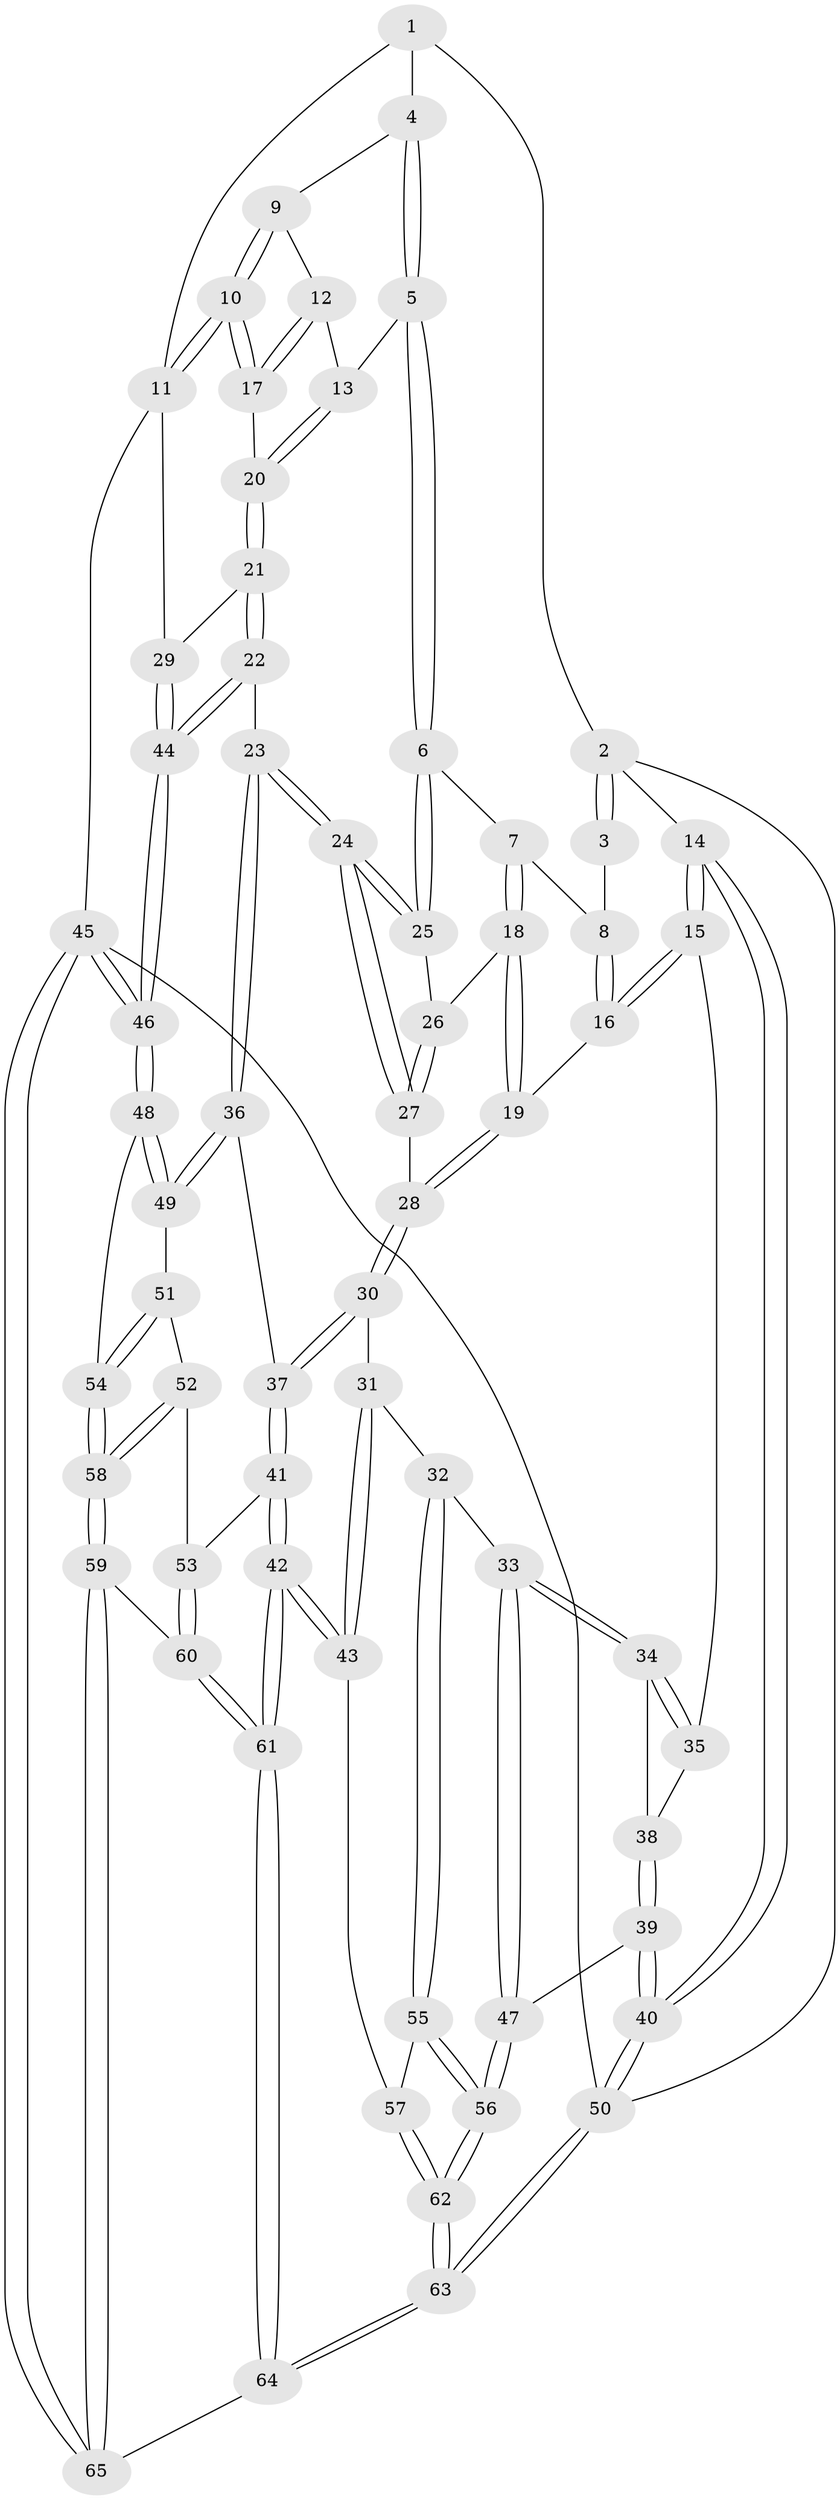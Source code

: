// coarse degree distribution, {3: 0.2631578947368421, 2: 0.3157894736842105, 4: 0.10526315789473684, 8: 0.05263157894736842, 7: 0.05263157894736842, 1: 0.05263157894736842, 6: 0.05263157894736842, 10: 0.05263157894736842, 5: 0.05263157894736842}
// Generated by graph-tools (version 1.1) at 2025/06/03/04/25 22:06:29]
// undirected, 65 vertices, 159 edges
graph export_dot {
graph [start="1"]
  node [color=gray90,style=filled];
  1 [pos="+0.7355070971326575+0"];
  2 [pos="+0+0"];
  3 [pos="+0.41061979019688105+0"];
  4 [pos="+0.7502635872350875+0"];
  5 [pos="+0.6872076670072654+0.1258371098078087"];
  6 [pos="+0.6289956155484691+0.16471688005940008"];
  7 [pos="+0.5344618262410243+0.13561061744410402"];
  8 [pos="+0.40688825670233086+0"];
  9 [pos="+0.8481286268161515+0.055278314312122434"];
  10 [pos="+1+0.1858761117958943"];
  11 [pos="+1+0.22137600490869488"];
  12 [pos="+0.827915788697076+0.1716834067303471"];
  13 [pos="+0.7666452667879156+0.19711061161339574"];
  14 [pos="+0+0.2010728786920286"];
  15 [pos="+0.15484765420734067+0.27166378199906926"];
  16 [pos="+0.23695419661519704+0.26910712304269996"];
  17 [pos="+0.9295330147329298+0.19658490998340858"];
  18 [pos="+0.4617427841101342+0.24503448952258447"];
  19 [pos="+0.27856239627666685+0.2960273181917518"];
  20 [pos="+0.788176347201549+0.2558725404499576"];
  21 [pos="+0.7872554523411346+0.2744831991877778"];
  22 [pos="+0.725101614014625+0.4369260867797934"];
  23 [pos="+0.6759511832239166+0.443672881340175"];
  24 [pos="+0.6684067776721859+0.43203341958177555"];
  25 [pos="+0.6245383455357846+0.21641335281605587"];
  26 [pos="+0.5092484795873824+0.27305208795973934"];
  27 [pos="+0.542215307740088+0.35629138183827214"];
  28 [pos="+0.3220781407405719+0.35225617527659714"];
  29 [pos="+1+0.30133371497354444"];
  30 [pos="+0.36733604426049193+0.46480113867088374"];
  31 [pos="+0.36562146693589975+0.4705386351578206"];
  32 [pos="+0.26032643822659385+0.6012997703249965"];
  33 [pos="+0.2399831551850558+0.5874315758836254"];
  34 [pos="+0.21616247200000077+0.5635641469941746"];
  35 [pos="+0.16232898913269392+0.3798659964086804"];
  36 [pos="+0.6612792888006069+0.46271990001004354"];
  37 [pos="+0.596428273429617+0.5024155299129524"];
  38 [pos="+0.12258295420363592+0.5495521739119732"];
  39 [pos="+0+0.6268955319991427"];
  40 [pos="+0+0.587703362262018"];
  41 [pos="+0.5337154197397076+0.6295004797376916"];
  42 [pos="+0.45738767899591265+0.6824067974006492"];
  43 [pos="+0.4513171126504918+0.6803696935980181"];
  44 [pos="+1+0.5434811897975037"];
  45 [pos="+1+1"];
  46 [pos="+1+0.7363162780706652"];
  47 [pos="+0.005394472500013342+0.6325751918903567"];
  48 [pos="+0.8117983674533539+0.7164749497524049"];
  49 [pos="+0.6845863890068318+0.564311392740988"];
  50 [pos="+0+1"];
  51 [pos="+0.6817742325076467+0.6188326812808599"];
  52 [pos="+0.6392617078943071+0.6806235502537409"];
  53 [pos="+0.5729664487814233+0.6634307818218074"];
  54 [pos="+0.7203135477911382+0.7351040186118923"];
  55 [pos="+0.26316574931217307+0.6285827312752246"];
  56 [pos="+0.147451294189199+0.7458815841594127"];
  57 [pos="+0.35316663419755046+0.6900377314792019"];
  58 [pos="+0.6877366194258882+0.7565255473141868"];
  59 [pos="+0.6747610004573315+0.7737166763493855"];
  60 [pos="+0.6122659189839027+0.7560555804989698"];
  61 [pos="+0.4875948125189672+0.7934794873309686"];
  62 [pos="+0.20980525943033504+1"];
  63 [pos="+0.21016042041085453+1"];
  64 [pos="+0.4591198281274483+1"];
  65 [pos="+0.6710449781016715+1"];
  1 -- 2;
  1 -- 4;
  1 -- 11;
  2 -- 3;
  2 -- 3;
  2 -- 14;
  2 -- 50;
  3 -- 8;
  4 -- 5;
  4 -- 5;
  4 -- 9;
  5 -- 6;
  5 -- 6;
  5 -- 13;
  6 -- 7;
  6 -- 25;
  6 -- 25;
  7 -- 8;
  7 -- 18;
  7 -- 18;
  8 -- 16;
  8 -- 16;
  9 -- 10;
  9 -- 10;
  9 -- 12;
  10 -- 11;
  10 -- 11;
  10 -- 17;
  10 -- 17;
  11 -- 29;
  11 -- 45;
  12 -- 13;
  12 -- 17;
  12 -- 17;
  13 -- 20;
  13 -- 20;
  14 -- 15;
  14 -- 15;
  14 -- 40;
  14 -- 40;
  15 -- 16;
  15 -- 16;
  15 -- 35;
  16 -- 19;
  17 -- 20;
  18 -- 19;
  18 -- 19;
  18 -- 26;
  19 -- 28;
  19 -- 28;
  20 -- 21;
  20 -- 21;
  21 -- 22;
  21 -- 22;
  21 -- 29;
  22 -- 23;
  22 -- 44;
  22 -- 44;
  23 -- 24;
  23 -- 24;
  23 -- 36;
  23 -- 36;
  24 -- 25;
  24 -- 25;
  24 -- 27;
  24 -- 27;
  25 -- 26;
  26 -- 27;
  26 -- 27;
  27 -- 28;
  28 -- 30;
  28 -- 30;
  29 -- 44;
  29 -- 44;
  30 -- 31;
  30 -- 37;
  30 -- 37;
  31 -- 32;
  31 -- 43;
  31 -- 43;
  32 -- 33;
  32 -- 55;
  32 -- 55;
  33 -- 34;
  33 -- 34;
  33 -- 47;
  33 -- 47;
  34 -- 35;
  34 -- 35;
  34 -- 38;
  35 -- 38;
  36 -- 37;
  36 -- 49;
  36 -- 49;
  37 -- 41;
  37 -- 41;
  38 -- 39;
  38 -- 39;
  39 -- 40;
  39 -- 40;
  39 -- 47;
  40 -- 50;
  40 -- 50;
  41 -- 42;
  41 -- 42;
  41 -- 53;
  42 -- 43;
  42 -- 43;
  42 -- 61;
  42 -- 61;
  43 -- 57;
  44 -- 46;
  44 -- 46;
  45 -- 46;
  45 -- 46;
  45 -- 65;
  45 -- 65;
  45 -- 50;
  46 -- 48;
  46 -- 48;
  47 -- 56;
  47 -- 56;
  48 -- 49;
  48 -- 49;
  48 -- 54;
  49 -- 51;
  50 -- 63;
  50 -- 63;
  51 -- 52;
  51 -- 54;
  51 -- 54;
  52 -- 53;
  52 -- 58;
  52 -- 58;
  53 -- 60;
  53 -- 60;
  54 -- 58;
  54 -- 58;
  55 -- 56;
  55 -- 56;
  55 -- 57;
  56 -- 62;
  56 -- 62;
  57 -- 62;
  57 -- 62;
  58 -- 59;
  58 -- 59;
  59 -- 60;
  59 -- 65;
  59 -- 65;
  60 -- 61;
  60 -- 61;
  61 -- 64;
  61 -- 64;
  62 -- 63;
  62 -- 63;
  63 -- 64;
  63 -- 64;
  64 -- 65;
}
